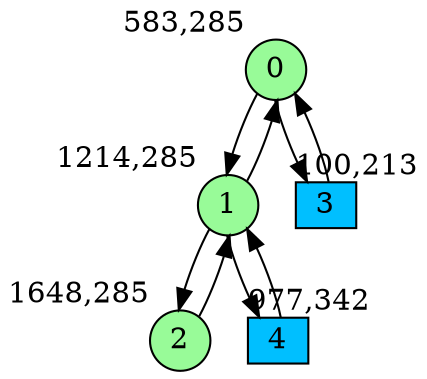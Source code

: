 digraph G {
graph [bgcolor=white]
node [shape=circle, style = filled, fillcolor=white,fixedsize=true, width=0.4, height=0.3 ]
0[xlabel="583,285", pos = "7.54688,0.890625!", fillcolor=palegreen ];
1[xlabel="1214,285", pos = "17.4063,0.890625!", fillcolor=palegreen ];
2[xlabel="1648,285", pos = "24.1875,0.890625!", fillcolor=palegreen ];
3[xlabel="100,213", pos = "0,2.01563!", fillcolor=deepskyblue, shape=box ];
4[xlabel="977,342", pos = "13.7031,0!", fillcolor=deepskyblue, shape=box ];
0->1 ;
0->3 ;
1->0 ;
1->2 ;
1->4 ;
2->1 ;
3->0 ;
4->1 ;
}
